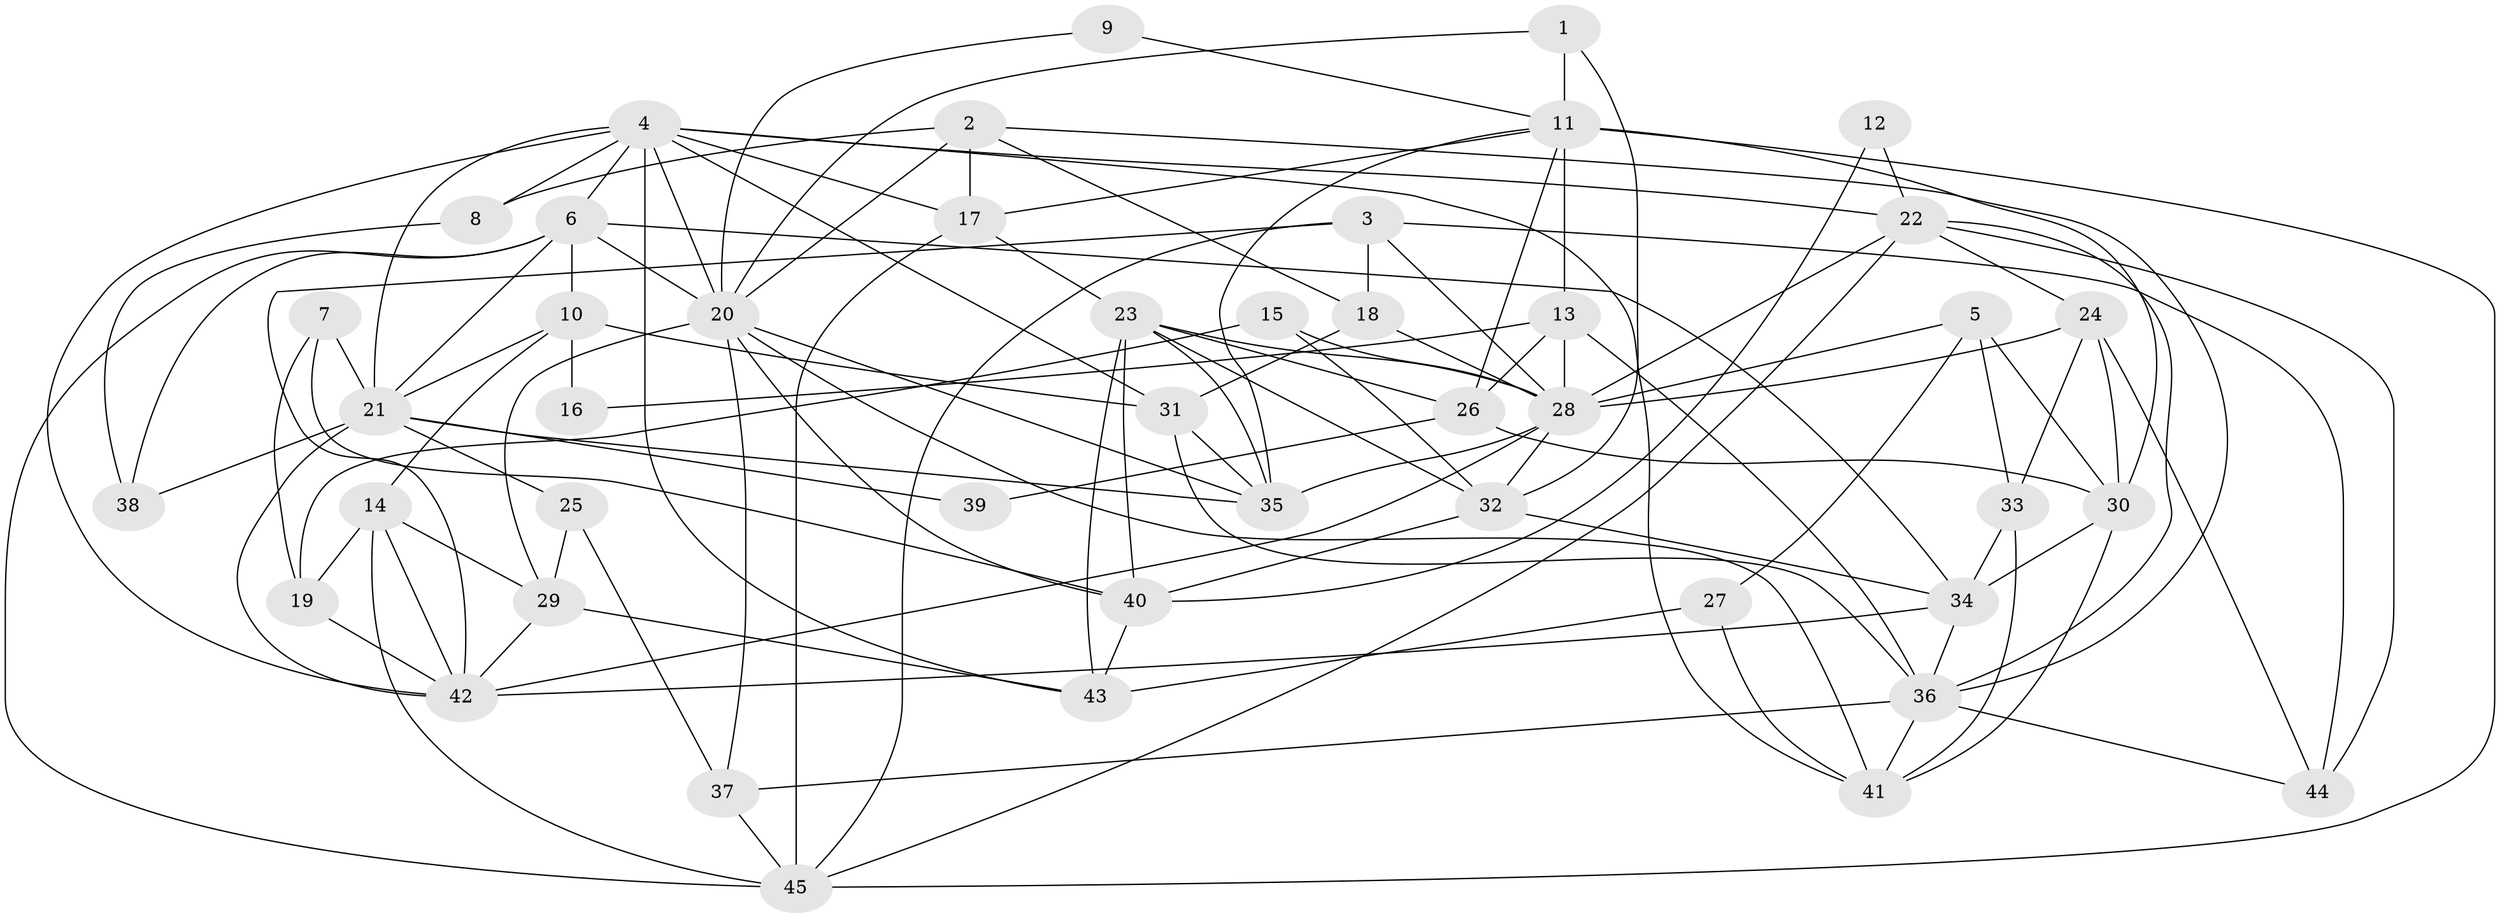// original degree distribution, {3: 0.2808988764044944, 5: 0.15730337078651685, 2: 0.16853932584269662, 4: 0.23595505617977527, 8: 0.033707865168539325, 6: 0.06741573033707865, 7: 0.0449438202247191, 9: 0.011235955056179775}
// Generated by graph-tools (version 1.1) at 2025/37/03/04/25 23:37:06]
// undirected, 45 vertices, 118 edges
graph export_dot {
  node [color=gray90,style=filled];
  1;
  2;
  3;
  4;
  5;
  6;
  7;
  8;
  9;
  10;
  11;
  12;
  13;
  14;
  15;
  16;
  17;
  18;
  19;
  20;
  21;
  22;
  23;
  24;
  25;
  26;
  27;
  28;
  29;
  30;
  31;
  32;
  33;
  34;
  35;
  36;
  37;
  38;
  39;
  40;
  41;
  42;
  43;
  44;
  45;
  1 -- 11 [weight=1.0];
  1 -- 20 [weight=1.0];
  1 -- 32 [weight=1.0];
  2 -- 8 [weight=1.0];
  2 -- 17 [weight=1.0];
  2 -- 18 [weight=1.0];
  2 -- 20 [weight=1.0];
  2 -- 36 [weight=1.0];
  3 -- 18 [weight=1.0];
  3 -- 28 [weight=1.0];
  3 -- 42 [weight=1.0];
  3 -- 44 [weight=1.0];
  3 -- 45 [weight=1.0];
  4 -- 6 [weight=1.0];
  4 -- 8 [weight=2.0];
  4 -- 17 [weight=1.0];
  4 -- 20 [weight=1.0];
  4 -- 21 [weight=1.0];
  4 -- 22 [weight=1.0];
  4 -- 31 [weight=1.0];
  4 -- 41 [weight=1.0];
  4 -- 42 [weight=1.0];
  4 -- 43 [weight=1.0];
  5 -- 27 [weight=1.0];
  5 -- 28 [weight=1.0];
  5 -- 30 [weight=1.0];
  5 -- 33 [weight=1.0];
  6 -- 10 [weight=1.0];
  6 -- 20 [weight=2.0];
  6 -- 21 [weight=1.0];
  6 -- 34 [weight=2.0];
  6 -- 38 [weight=1.0];
  6 -- 45 [weight=1.0];
  7 -- 19 [weight=1.0];
  7 -- 21 [weight=1.0];
  7 -- 40 [weight=1.0];
  8 -- 38 [weight=1.0];
  9 -- 11 [weight=1.0];
  9 -- 20 [weight=1.0];
  10 -- 14 [weight=1.0];
  10 -- 16 [weight=1.0];
  10 -- 21 [weight=1.0];
  10 -- 31 [weight=1.0];
  11 -- 13 [weight=2.0];
  11 -- 17 [weight=1.0];
  11 -- 26 [weight=1.0];
  11 -- 30 [weight=2.0];
  11 -- 35 [weight=1.0];
  11 -- 45 [weight=2.0];
  12 -- 22 [weight=1.0];
  12 -- 40 [weight=1.0];
  13 -- 16 [weight=1.0];
  13 -- 26 [weight=1.0];
  13 -- 28 [weight=1.0];
  13 -- 36 [weight=1.0];
  14 -- 19 [weight=1.0];
  14 -- 29 [weight=1.0];
  14 -- 42 [weight=1.0];
  14 -- 45 [weight=2.0];
  15 -- 19 [weight=1.0];
  15 -- 28 [weight=1.0];
  15 -- 32 [weight=1.0];
  17 -- 23 [weight=1.0];
  17 -- 45 [weight=2.0];
  18 -- 28 [weight=1.0];
  18 -- 31 [weight=1.0];
  19 -- 42 [weight=1.0];
  20 -- 29 [weight=1.0];
  20 -- 35 [weight=1.0];
  20 -- 37 [weight=1.0];
  20 -- 40 [weight=1.0];
  20 -- 41 [weight=1.0];
  21 -- 25 [weight=1.0];
  21 -- 35 [weight=1.0];
  21 -- 38 [weight=1.0];
  21 -- 39 [weight=2.0];
  21 -- 42 [weight=1.0];
  22 -- 24 [weight=1.0];
  22 -- 28 [weight=1.0];
  22 -- 36 [weight=1.0];
  22 -- 44 [weight=1.0];
  22 -- 45 [weight=1.0];
  23 -- 26 [weight=1.0];
  23 -- 28 [weight=1.0];
  23 -- 32 [weight=1.0];
  23 -- 35 [weight=1.0];
  23 -- 40 [weight=1.0];
  23 -- 43 [weight=1.0];
  24 -- 28 [weight=1.0];
  24 -- 30 [weight=1.0];
  24 -- 33 [weight=1.0];
  24 -- 44 [weight=1.0];
  25 -- 29 [weight=1.0];
  25 -- 37 [weight=1.0];
  26 -- 30 [weight=1.0];
  26 -- 39 [weight=1.0];
  27 -- 41 [weight=1.0];
  27 -- 43 [weight=2.0];
  28 -- 32 [weight=1.0];
  28 -- 35 [weight=1.0];
  28 -- 42 [weight=1.0];
  29 -- 42 [weight=1.0];
  29 -- 43 [weight=1.0];
  30 -- 34 [weight=1.0];
  30 -- 41 [weight=1.0];
  31 -- 35 [weight=1.0];
  31 -- 36 [weight=1.0];
  32 -- 34 [weight=1.0];
  32 -- 40 [weight=1.0];
  33 -- 34 [weight=3.0];
  33 -- 41 [weight=1.0];
  34 -- 36 [weight=1.0];
  34 -- 42 [weight=1.0];
  36 -- 37 [weight=1.0];
  36 -- 41 [weight=1.0];
  36 -- 44 [weight=1.0];
  37 -- 45 [weight=1.0];
  40 -- 43 [weight=1.0];
}
